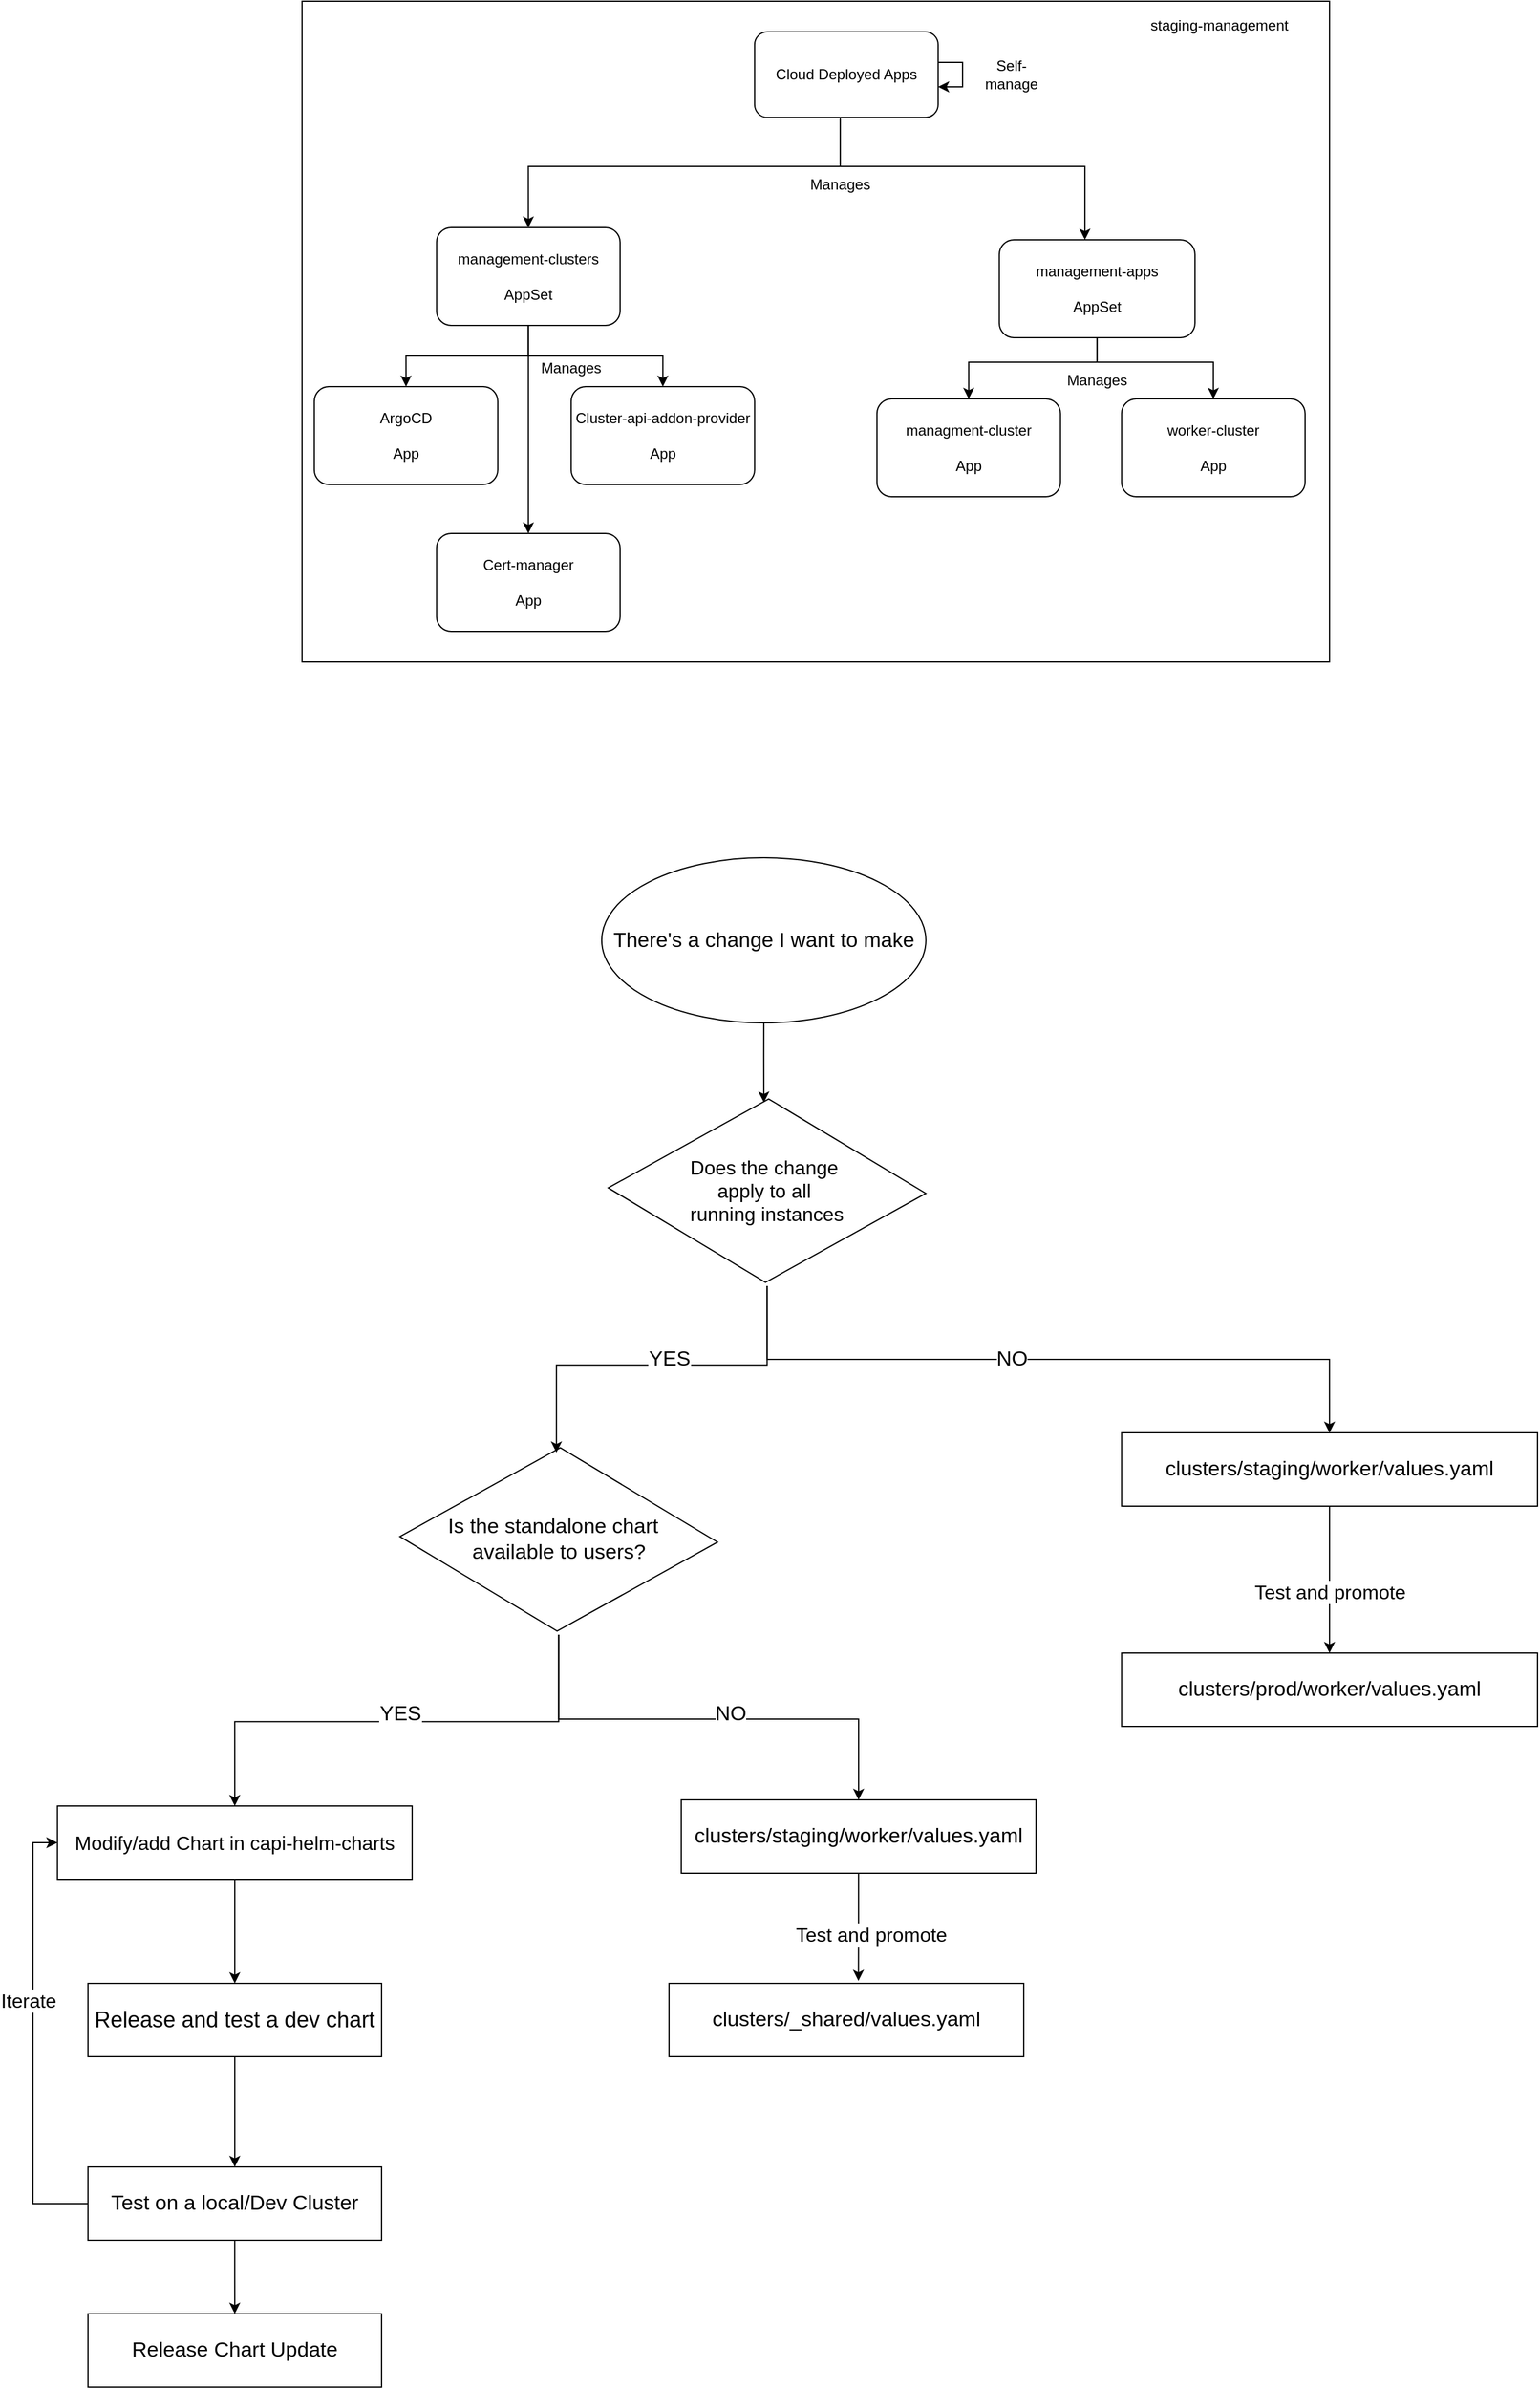 <mxfile version="28.2.0">
  <diagram name="Page-1" id="bedBe2_VTExCJ06ZT0RP">
    <mxGraphModel dx="2260" dy="869" grid="1" gridSize="10" guides="1" tooltips="1" connect="1" arrows="1" fold="1" page="1" pageScale="1" pageWidth="827" pageHeight="1169" background="none" math="0" shadow="0">
      <root>
        <mxCell id="0" />
        <mxCell id="1" parent="0" />
        <mxCell id="taE_gKGtC0kip1eN09oQ-19" value="" style="rounded=0;whiteSpace=wrap;html=1;" parent="1" vertex="1">
          <mxGeometry x="-455.06" y="60" width="840" height="540" as="geometry" />
        </mxCell>
        <mxCell id="taE_gKGtC0kip1eN09oQ-11" style="edgeStyle=orthogonalEdgeStyle;rounded=0;orthogonalLoop=1;jettySize=auto;html=1;entryX=0.5;entryY=0;entryDx=0;entryDy=0;" parent="1" source="taE_gKGtC0kip1eN09oQ-1" target="taE_gKGtC0kip1eN09oQ-7" edge="1">
          <mxGeometry relative="1" as="geometry" />
        </mxCell>
        <mxCell id="taE_gKGtC0kip1eN09oQ-12" style="edgeStyle=orthogonalEdgeStyle;rounded=0;orthogonalLoop=1;jettySize=auto;html=1;" parent="1" source="taE_gKGtC0kip1eN09oQ-1" target="taE_gKGtC0kip1eN09oQ-8" edge="1">
          <mxGeometry relative="1" as="geometry" />
        </mxCell>
        <mxCell id="taE_gKGtC0kip1eN09oQ-13" style="edgeStyle=orthogonalEdgeStyle;rounded=0;orthogonalLoop=1;jettySize=auto;html=1;" parent="1" source="taE_gKGtC0kip1eN09oQ-1" target="taE_gKGtC0kip1eN09oQ-9" edge="1">
          <mxGeometry relative="1" as="geometry" />
        </mxCell>
        <mxCell id="taE_gKGtC0kip1eN09oQ-1" value="&lt;div&gt;management-clusters&lt;br&gt;&lt;br&gt;AppSet&lt;br&gt;&lt;/div&gt;" style="rounded=1;whiteSpace=wrap;html=1;" parent="1" vertex="1">
          <mxGeometry x="-345.06" y="245" width="150" height="80" as="geometry" />
        </mxCell>
        <mxCell id="taE_gKGtC0kip1eN09oQ-17" style="edgeStyle=orthogonalEdgeStyle;rounded=0;orthogonalLoop=1;jettySize=auto;html=1;" parent="1" source="taE_gKGtC0kip1eN09oQ-2" target="taE_gKGtC0kip1eN09oQ-14" edge="1">
          <mxGeometry relative="1" as="geometry">
            <Array as="points">
              <mxPoint x="194.94" y="355" />
              <mxPoint x="89.94" y="355" />
            </Array>
          </mxGeometry>
        </mxCell>
        <mxCell id="taE_gKGtC0kip1eN09oQ-18" style="edgeStyle=orthogonalEdgeStyle;rounded=0;orthogonalLoop=1;jettySize=auto;html=1;" parent="1" source="taE_gKGtC0kip1eN09oQ-2" target="taE_gKGtC0kip1eN09oQ-15" edge="1">
          <mxGeometry relative="1" as="geometry">
            <Array as="points">
              <mxPoint x="194.94" y="355" />
              <mxPoint x="289.94" y="355" />
            </Array>
          </mxGeometry>
        </mxCell>
        <mxCell id="taE_gKGtC0kip1eN09oQ-2" value="management-apps&lt;br&gt;&lt;br&gt;&lt;div&gt;AppSet&lt;br&gt;&lt;/div&gt;" style="rounded=1;whiteSpace=wrap;html=1;" parent="1" vertex="1">
          <mxGeometry x="114.94" y="255" width="160" height="80" as="geometry" />
        </mxCell>
        <mxCell id="taE_gKGtC0kip1eN09oQ-4" style="edgeStyle=orthogonalEdgeStyle;rounded=0;orthogonalLoop=1;jettySize=auto;html=1;entryX=0.5;entryY=0;entryDx=0;entryDy=0;" parent="1" source="taE_gKGtC0kip1eN09oQ-3" target="taE_gKGtC0kip1eN09oQ-1" edge="1">
          <mxGeometry relative="1" as="geometry">
            <Array as="points">
              <mxPoint x="-15.06" y="195" />
              <mxPoint x="-270.06" y="195" />
            </Array>
          </mxGeometry>
        </mxCell>
        <mxCell id="taE_gKGtC0kip1eN09oQ-5" style="edgeStyle=orthogonalEdgeStyle;rounded=0;orthogonalLoop=1;jettySize=auto;html=1;" parent="1" source="taE_gKGtC0kip1eN09oQ-3" target="taE_gKGtC0kip1eN09oQ-2" edge="1">
          <mxGeometry relative="1" as="geometry">
            <Array as="points">
              <mxPoint x="-15.06" y="195" />
              <mxPoint x="184.94" y="195" />
            </Array>
          </mxGeometry>
        </mxCell>
        <mxCell id="taE_gKGtC0kip1eN09oQ-3" value="&lt;div&gt;Cloud Deployed Apps&lt;/div&gt;" style="rounded=1;whiteSpace=wrap;html=1;" parent="1" vertex="1">
          <mxGeometry x="-85.06" y="85" width="150" height="70" as="geometry" />
        </mxCell>
        <mxCell id="taE_gKGtC0kip1eN09oQ-6" style="edgeStyle=orthogonalEdgeStyle;rounded=0;orthogonalLoop=1;jettySize=auto;html=1;" parent="1" source="taE_gKGtC0kip1eN09oQ-3" target="taE_gKGtC0kip1eN09oQ-3" edge="1">
          <mxGeometry relative="1" as="geometry" />
        </mxCell>
        <mxCell id="taE_gKGtC0kip1eN09oQ-7" value="ArgoCD&lt;br&gt;&lt;br&gt;&lt;div&gt;App&lt;/div&gt;" style="rounded=1;whiteSpace=wrap;html=1;" parent="1" vertex="1">
          <mxGeometry x="-445.06" y="375" width="150" height="80" as="geometry" />
        </mxCell>
        <mxCell id="taE_gKGtC0kip1eN09oQ-8" value="Cluster-api-addon-provider&lt;br&gt;&lt;br&gt;&lt;div&gt;App&lt;/div&gt;" style="rounded=1;whiteSpace=wrap;html=1;" parent="1" vertex="1">
          <mxGeometry x="-235.06" y="375" width="150" height="80" as="geometry" />
        </mxCell>
        <mxCell id="taE_gKGtC0kip1eN09oQ-9" value="Cert-manager&lt;br&gt;&lt;br&gt;&lt;div&gt;App&lt;/div&gt;" style="rounded=1;whiteSpace=wrap;html=1;" parent="1" vertex="1">
          <mxGeometry x="-345.06" y="495" width="150" height="80" as="geometry" />
        </mxCell>
        <mxCell id="taE_gKGtC0kip1eN09oQ-14" value="managment-cluster&lt;br&gt;&lt;br&gt;&lt;div&gt;App&lt;/div&gt;" style="rounded=1;whiteSpace=wrap;html=1;" parent="1" vertex="1">
          <mxGeometry x="14.94" y="385" width="150" height="80" as="geometry" />
        </mxCell>
        <mxCell id="taE_gKGtC0kip1eN09oQ-15" value="worker-cluster&lt;br&gt;&lt;br&gt;&lt;div&gt;App&lt;/div&gt;" style="rounded=1;whiteSpace=wrap;html=1;" parent="1" vertex="1">
          <mxGeometry x="214.94" y="385" width="150" height="80" as="geometry" />
        </mxCell>
        <mxCell id="taE_gKGtC0kip1eN09oQ-21" value="Self-manage" style="text;html=1;align=center;verticalAlign=middle;whiteSpace=wrap;rounded=0;" parent="1" vertex="1">
          <mxGeometry x="94.94" y="105" width="60" height="30" as="geometry" />
        </mxCell>
        <mxCell id="taE_gKGtC0kip1eN09oQ-22" value="Manages" style="text;html=1;align=center;verticalAlign=middle;whiteSpace=wrap;rounded=0;" parent="1" vertex="1">
          <mxGeometry x="-65.06" y="195" width="100" height="30" as="geometry" />
        </mxCell>
        <mxCell id="taE_gKGtC0kip1eN09oQ-27" value="Manages" style="text;html=1;align=center;verticalAlign=middle;whiteSpace=wrap;rounded=0;" parent="1" vertex="1">
          <mxGeometry x="-285.06" y="345" width="100" height="30" as="geometry" />
        </mxCell>
        <mxCell id="taE_gKGtC0kip1eN09oQ-31" value="Manages" style="text;html=1;align=center;verticalAlign=middle;whiteSpace=wrap;rounded=0;" parent="1" vertex="1">
          <mxGeometry x="144.94" y="355" width="100" height="30" as="geometry" />
        </mxCell>
        <mxCell id="taE_gKGtC0kip1eN09oQ-32" value="staging-management" style="text;html=1;align=center;verticalAlign=middle;whiteSpace=wrap;rounded=0;" parent="1" vertex="1">
          <mxGeometry x="224.94" y="65" width="140" height="30" as="geometry" />
        </mxCell>
        <mxCell id="vIdYMbeOzKeQpvXZmmKs-36" style="edgeStyle=orthogonalEdgeStyle;rounded=0;orthogonalLoop=1;jettySize=auto;html=1;entryX=0.5;entryY=0;entryDx=0;entryDy=0;" edge="1" parent="1" source="taE_gKGtC0kip1eN09oQ-38" target="taE_gKGtC0kip1eN09oQ-39">
          <mxGeometry relative="1" as="geometry" />
        </mxCell>
        <mxCell id="taE_gKGtC0kip1eN09oQ-38" value="&lt;font style=&quot;font-size: 17px;&quot;&gt;clusters/staging/worker/values.yaml&lt;/font&gt;" style="rounded=0;whiteSpace=wrap;html=1;" parent="1" vertex="1">
          <mxGeometry x="214.94" y="1230" width="340" height="60" as="geometry" />
        </mxCell>
        <mxCell id="taE_gKGtC0kip1eN09oQ-39" value="&lt;font style=&quot;font-size: 17px;&quot;&gt;clusters/prod/worker/values.yaml&lt;/font&gt;" style="rounded=0;whiteSpace=wrap;html=1;" parent="1" vertex="1">
          <mxGeometry x="214.94" y="1410" width="340" height="60" as="geometry" />
        </mxCell>
        <mxCell id="taE_gKGtC0kip1eN09oQ-50" value="&lt;div&gt;&lt;br&gt;&lt;/div&gt;" style="edgeLabel;html=1;align=center;verticalAlign=middle;resizable=0;points=[];" parent="1" vertex="1" connectable="0">
          <mxGeometry x="-172.06" y="1235" as="geometry">
            <mxPoint x="205" y="-10" as="offset" />
          </mxGeometry>
        </mxCell>
        <mxCell id="c86gPvE5_RZw3oMdyiMG-2" value="&lt;font style=&quot;font-size: 17px;&quot;&gt;There&#39;s a change I want to make&lt;/font&gt;" style="ellipse;whiteSpace=wrap;html=1;" parent="1" vertex="1">
          <mxGeometry x="-210.06" y="760" width="265" height="135" as="geometry" />
        </mxCell>
        <mxCell id="vIdYMbeOzKeQpvXZmmKs-34" style="edgeStyle=orthogonalEdgeStyle;rounded=0;orthogonalLoop=1;jettySize=auto;html=1;entryX=0.5;entryY=0;entryDx=0;entryDy=0;" edge="1" parent="1" source="c5eVUKKuMCHUyLdEIeJp-3" target="taE_gKGtC0kip1eN09oQ-38">
          <mxGeometry relative="1" as="geometry">
            <Array as="points">
              <mxPoint x="-75.06" y="1170" />
              <mxPoint x="384.94" y="1170" />
            </Array>
          </mxGeometry>
        </mxCell>
        <mxCell id="c5eVUKKuMCHUyLdEIeJp-3" value="&lt;div&gt;&lt;font style=&quot;font-size: 16px;&quot;&gt;&amp;nbsp;&lt;/font&gt;&lt;/div&gt;&lt;div&gt;&lt;font style=&quot;font-size: 16px;&quot;&gt;&lt;br&gt;&lt;/font&gt;&lt;/div&gt;" style="html=1;whiteSpace=wrap;aspect=fixed;shape=isoRectangle;rotation=1;" parent="1" vertex="1">
          <mxGeometry x="-204.73" y="954.2" width="259.67" height="155.8" as="geometry" />
        </mxCell>
        <mxCell id="vIdYMbeOzKeQpvXZmmKs-21" style="edgeStyle=orthogonalEdgeStyle;rounded=0;orthogonalLoop=1;jettySize=auto;html=1;entryX=0.5;entryY=0;entryDx=0;entryDy=0;" edge="1" parent="1" source="c5eVUKKuMCHUyLdEIeJp-12" target="vIdYMbeOzKeQpvXZmmKs-17">
          <mxGeometry relative="1" as="geometry" />
        </mxCell>
        <mxCell id="c5eVUKKuMCHUyLdEIeJp-12" value="&lt;font style=&quot;font-size: 16px;&quot;&gt;Modify/add Chart in capi-helm-charts&lt;/font&gt;" style="rounded=0;whiteSpace=wrap;html=1;" parent="1" vertex="1">
          <mxGeometry x="-655.06" y="1535" width="290" height="60" as="geometry" />
        </mxCell>
        <mxCell id="vIdYMbeOzKeQpvXZmmKs-1" value="&lt;div align=&quot;center&quot;&gt;&lt;font style=&quot;font-size: 16px;&quot;&gt;Does the change&amp;nbsp;&lt;/font&gt;&lt;/div&gt;&lt;div align=&quot;center&quot;&gt;&lt;font style=&quot;font-size: 16px;&quot;&gt;apply&amp;nbsp;to all&amp;nbsp;&lt;/font&gt;&lt;/div&gt;&lt;div&gt;&lt;font style=&quot;font-size: 16px;&quot;&gt;running instances&lt;/font&gt;&lt;/div&gt;" style="text;html=1;align=center;verticalAlign=middle;whiteSpace=wrap;rounded=0;" vertex="1" parent="1">
          <mxGeometry x="-184.9" y="985.65" width="220" height="92.9" as="geometry" />
        </mxCell>
        <mxCell id="vIdYMbeOzKeQpvXZmmKs-2" style="edgeStyle=orthogonalEdgeStyle;rounded=0;orthogonalLoop=1;jettySize=auto;html=1;entryX=0.485;entryY=0.038;entryDx=0;entryDy=0;entryPerimeter=0;" edge="1" parent="1" source="c86gPvE5_RZw3oMdyiMG-2" target="c5eVUKKuMCHUyLdEIeJp-3">
          <mxGeometry relative="1" as="geometry" />
        </mxCell>
        <mxCell id="vIdYMbeOzKeQpvXZmmKs-10" style="edgeStyle=orthogonalEdgeStyle;rounded=0;orthogonalLoop=1;jettySize=auto;html=1;entryX=0.5;entryY=0;entryDx=0;entryDy=0;" edge="1" parent="1" source="vIdYMbeOzKeQpvXZmmKs-4" target="c5eVUKKuMCHUyLdEIeJp-12">
          <mxGeometry relative="1" as="geometry" />
        </mxCell>
        <mxCell id="vIdYMbeOzKeQpvXZmmKs-11" value="&lt;font style=&quot;font-size: 17px;&quot;&gt;YES&lt;/font&gt;" style="edgeLabel;html=1;align=center;verticalAlign=middle;resizable=0;points=[];" vertex="1" connectable="0" parent="vIdYMbeOzKeQpvXZmmKs-10">
          <mxGeometry x="0.299" y="-3" relative="1" as="geometry">
            <mxPoint x="62" y="-3" as="offset" />
          </mxGeometry>
        </mxCell>
        <mxCell id="vIdYMbeOzKeQpvXZmmKs-13" style="edgeStyle=orthogonalEdgeStyle;rounded=0;orthogonalLoop=1;jettySize=auto;html=1;" edge="1" parent="1" source="vIdYMbeOzKeQpvXZmmKs-4" target="vIdYMbeOzKeQpvXZmmKs-12">
          <mxGeometry relative="1" as="geometry">
            <Array as="points">
              <mxPoint x="-245.06" y="1464" />
              <mxPoint x="-0.06" y="1464" />
            </Array>
          </mxGeometry>
        </mxCell>
        <mxCell id="vIdYMbeOzKeQpvXZmmKs-14" value="&lt;font style=&quot;font-size: 17px;&quot;&gt;NO&lt;/font&gt;" style="edgeLabel;html=1;align=center;verticalAlign=middle;resizable=0;points=[];" vertex="1" connectable="0" parent="vIdYMbeOzKeQpvXZmmKs-13">
          <mxGeometry x="0.195" y="1" relative="1" as="geometry">
            <mxPoint x="-18" y="-3" as="offset" />
          </mxGeometry>
        </mxCell>
        <mxCell id="vIdYMbeOzKeQpvXZmmKs-4" value="&lt;div&gt;&lt;font style=&quot;font-size: 16px;&quot;&gt;&amp;nbsp;&lt;/font&gt;&lt;/div&gt;&lt;div&gt;&lt;font style=&quot;font-size: 16px;&quot;&gt;&lt;br&gt;&lt;/font&gt;&lt;/div&gt;" style="html=1;whiteSpace=wrap;aspect=fixed;shape=isoRectangle;rotation=1;" vertex="1" parent="1">
          <mxGeometry x="-375.06" y="1239.204" width="259.67" height="155.8" as="geometry" />
        </mxCell>
        <mxCell id="vIdYMbeOzKeQpvXZmmKs-5" value="&lt;div&gt;&lt;font style=&quot;font-size: 17px;&quot;&gt;Is the standalone chart&amp;nbsp;&amp;nbsp;&lt;/font&gt;&lt;/div&gt;&lt;div&gt;&lt;font style=&quot;font-size: 17px;&quot;&gt;available to users?&lt;/font&gt;&lt;/div&gt;" style="text;html=1;align=center;verticalAlign=middle;whiteSpace=wrap;rounded=0;" vertex="1" parent="1">
          <mxGeometry x="-355.23" y="1270.65" width="220" height="92.9" as="geometry" />
        </mxCell>
        <mxCell id="vIdYMbeOzKeQpvXZmmKs-6" style="edgeStyle=orthogonalEdgeStyle;rounded=0;orthogonalLoop=1;jettySize=auto;html=1;entryX=0.488;entryY=0.045;entryDx=0;entryDy=0;entryPerimeter=0;" edge="1" parent="1" source="c5eVUKKuMCHUyLdEIeJp-3" target="vIdYMbeOzKeQpvXZmmKs-4">
          <mxGeometry relative="1" as="geometry" />
        </mxCell>
        <mxCell id="vIdYMbeOzKeQpvXZmmKs-7" value="&lt;font style=&quot;font-size: 17px;&quot;&gt;YES&lt;/font&gt;" style="edgeLabel;html=1;align=center;verticalAlign=middle;resizable=0;points=[];" vertex="1" connectable="0" parent="vIdYMbeOzKeQpvXZmmKs-6">
          <mxGeometry x="-0.119" y="-1" relative="1" as="geometry">
            <mxPoint x="-9" y="-4" as="offset" />
          </mxGeometry>
        </mxCell>
        <mxCell id="vIdYMbeOzKeQpvXZmmKs-12" value="&lt;font style=&quot;font-size: 17px;&quot;&gt;clusters/staging/worker/values.yaml&lt;/font&gt;" style="rounded=0;whiteSpace=wrap;html=1;" vertex="1" parent="1">
          <mxGeometry x="-145.06" y="1530" width="290" height="60" as="geometry" />
        </mxCell>
        <mxCell id="vIdYMbeOzKeQpvXZmmKs-23" style="edgeStyle=orthogonalEdgeStyle;rounded=0;orthogonalLoop=1;jettySize=auto;html=1;entryX=0.5;entryY=0;entryDx=0;entryDy=0;" edge="1" parent="1" source="vIdYMbeOzKeQpvXZmmKs-17" target="vIdYMbeOzKeQpvXZmmKs-22">
          <mxGeometry relative="1" as="geometry" />
        </mxCell>
        <mxCell id="vIdYMbeOzKeQpvXZmmKs-17" value="&lt;font style=&quot;font-size: 18px;&quot;&gt;Release and test a dev chart&lt;/font&gt;" style="rounded=0;whiteSpace=wrap;html=1;" vertex="1" parent="1">
          <mxGeometry x="-630.06" y="1680" width="240" height="60" as="geometry" />
        </mxCell>
        <mxCell id="vIdYMbeOzKeQpvXZmmKs-24" style="edgeStyle=orthogonalEdgeStyle;rounded=0;orthogonalLoop=1;jettySize=auto;html=1;entryX=0;entryY=0.5;entryDx=0;entryDy=0;" edge="1" parent="1" source="vIdYMbeOzKeQpvXZmmKs-22" target="c5eVUKKuMCHUyLdEIeJp-12">
          <mxGeometry relative="1" as="geometry">
            <Array as="points">
              <mxPoint x="-675.06" y="1860" />
              <mxPoint x="-675.06" y="1565" />
            </Array>
          </mxGeometry>
        </mxCell>
        <mxCell id="vIdYMbeOzKeQpvXZmmKs-25" value="&lt;font style=&quot;font-size: 16px;&quot;&gt;Iterate&lt;/font&gt;" style="edgeLabel;html=1;align=center;verticalAlign=middle;resizable=0;points=[];" vertex="1" connectable="0" parent="vIdYMbeOzKeQpvXZmmKs-24">
          <mxGeometry x="0.172" y="4" relative="1" as="geometry">
            <mxPoint as="offset" />
          </mxGeometry>
        </mxCell>
        <mxCell id="vIdYMbeOzKeQpvXZmmKs-27" style="edgeStyle=orthogonalEdgeStyle;rounded=0;orthogonalLoop=1;jettySize=auto;html=1;" edge="1" parent="1" source="vIdYMbeOzKeQpvXZmmKs-22">
          <mxGeometry relative="1" as="geometry">
            <mxPoint x="-510.06" y="1950" as="targetPoint" />
          </mxGeometry>
        </mxCell>
        <mxCell id="vIdYMbeOzKeQpvXZmmKs-22" value="&lt;font style=&quot;font-size: 17px;&quot;&gt;Test on a local/Dev Cluster&lt;/font&gt;" style="rounded=0;whiteSpace=wrap;html=1;" vertex="1" parent="1">
          <mxGeometry x="-630.06" y="1830" width="240" height="60" as="geometry" />
        </mxCell>
        <mxCell id="vIdYMbeOzKeQpvXZmmKs-26" value="&lt;font style=&quot;font-size: 17px;&quot;&gt;Release Chart Update&lt;/font&gt;" style="rounded=0;whiteSpace=wrap;html=1;" vertex="1" parent="1">
          <mxGeometry x="-630.06" y="1950" width="240" height="60" as="geometry" />
        </mxCell>
        <mxCell id="vIdYMbeOzKeQpvXZmmKs-28" value="&lt;font style=&quot;font-size: 17px;&quot;&gt;clusters/_shared/values.yaml&lt;/font&gt;" style="rounded=0;whiteSpace=wrap;html=1;" vertex="1" parent="1">
          <mxGeometry x="-155.06" y="1680" width="290" height="60" as="geometry" />
        </mxCell>
        <mxCell id="vIdYMbeOzKeQpvXZmmKs-29" style="edgeStyle=orthogonalEdgeStyle;rounded=0;orthogonalLoop=1;jettySize=auto;html=1;entryX=0.534;entryY=-0.033;entryDx=0;entryDy=0;entryPerimeter=0;" edge="1" parent="1" source="vIdYMbeOzKeQpvXZmmKs-12" target="vIdYMbeOzKeQpvXZmmKs-28">
          <mxGeometry relative="1" as="geometry" />
        </mxCell>
        <mxCell id="vIdYMbeOzKeQpvXZmmKs-30" value="Test and promote" style="edgeLabel;html=1;align=center;verticalAlign=middle;resizable=0;points=[];fontSize=16;" vertex="1" connectable="0" parent="1">
          <mxGeometry x="9.94" y="1640" as="geometry" />
        </mxCell>
        <mxCell id="vIdYMbeOzKeQpvXZmmKs-32" value="&lt;font style=&quot;font-size: 17px;&quot;&gt;NO&lt;/font&gt;" style="edgeLabel;html=1;align=center;verticalAlign=middle;resizable=0;points=[];" vertex="1" connectable="0" parent="1">
          <mxGeometry x="124.94" y="1170" as="geometry" />
        </mxCell>
        <mxCell id="vIdYMbeOzKeQpvXZmmKs-35" value="Test and promote" style="edgeLabel;html=1;align=center;verticalAlign=middle;resizable=0;points=[];fontSize=16;" vertex="1" connectable="0" parent="1">
          <mxGeometry x="384.94" y="1360" as="geometry" />
        </mxCell>
      </root>
    </mxGraphModel>
  </diagram>
</mxfile>
